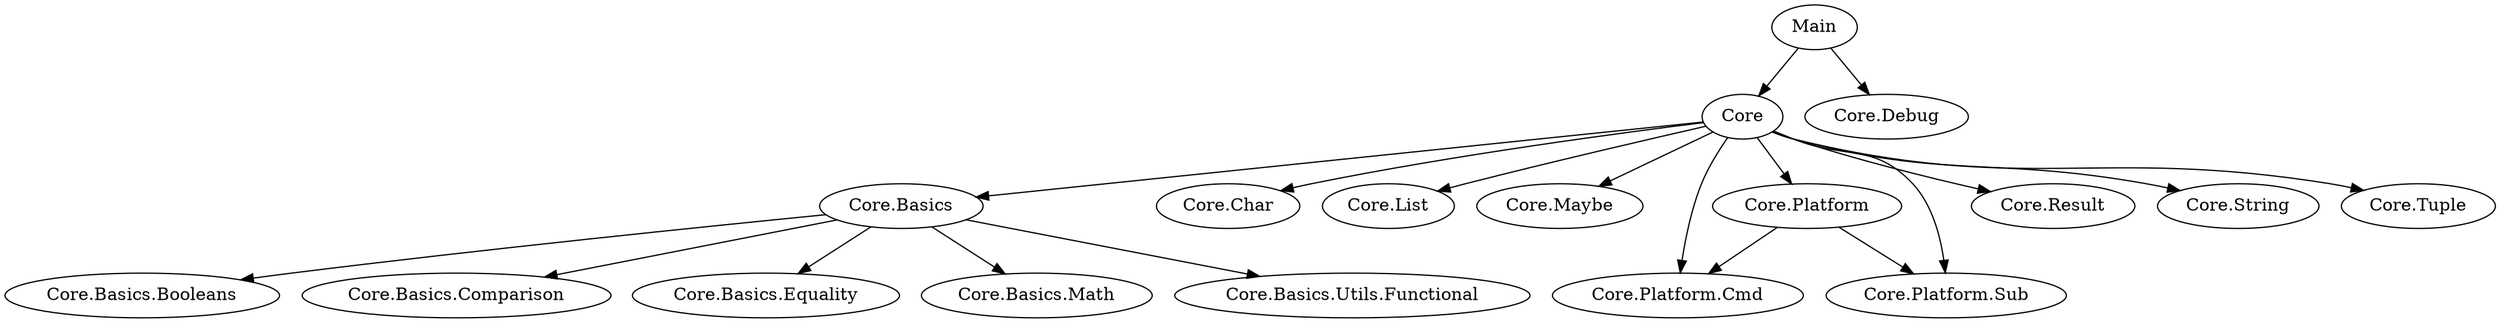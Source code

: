 digraph
{
  "Core"
  "Core.Basics"
  "Core.Basics.Booleans"
  "Core.Basics.Comparison"
  "Core.Basics.Equality"
  "Core.Basics.Math"
  "Core.Basics.Utils.Functional"
  "Core.Char"
  "Core.Debug"
  "Core.List"
  "Core.Maybe"
  "Core.Platform"
  "Core.Platform.Cmd"
  "Core.Platform.Sub"
  "Core.Result"
  "Core.String"
  "Core.Tuple"
  "Main"
  "Core" -> "Core.Basics"
  "Core" -> "Core.Char"
  "Core" -> "Core.List"
  "Core" -> "Core.Maybe"
  "Core" -> "Core.Platform"
  "Core" -> "Core.Platform.Cmd"
  "Core" -> "Core.Platform.Sub"
  "Core" -> "Core.Result"
  "Core" -> "Core.String"
  "Core" -> "Core.Tuple"
  "Core.Basics" -> "Core.Basics.Booleans"
  "Core.Basics" -> "Core.Basics.Comparison"
  "Core.Basics" -> "Core.Basics.Equality"
  "Core.Basics" -> "Core.Basics.Math"
  "Core.Basics" -> "Core.Basics.Utils.Functional"
  "Core.Platform" -> "Core.Platform.Cmd"
  "Core.Platform" -> "Core.Platform.Sub"
  "Main" -> "Core"
  "Main" -> "Core.Debug"
}
